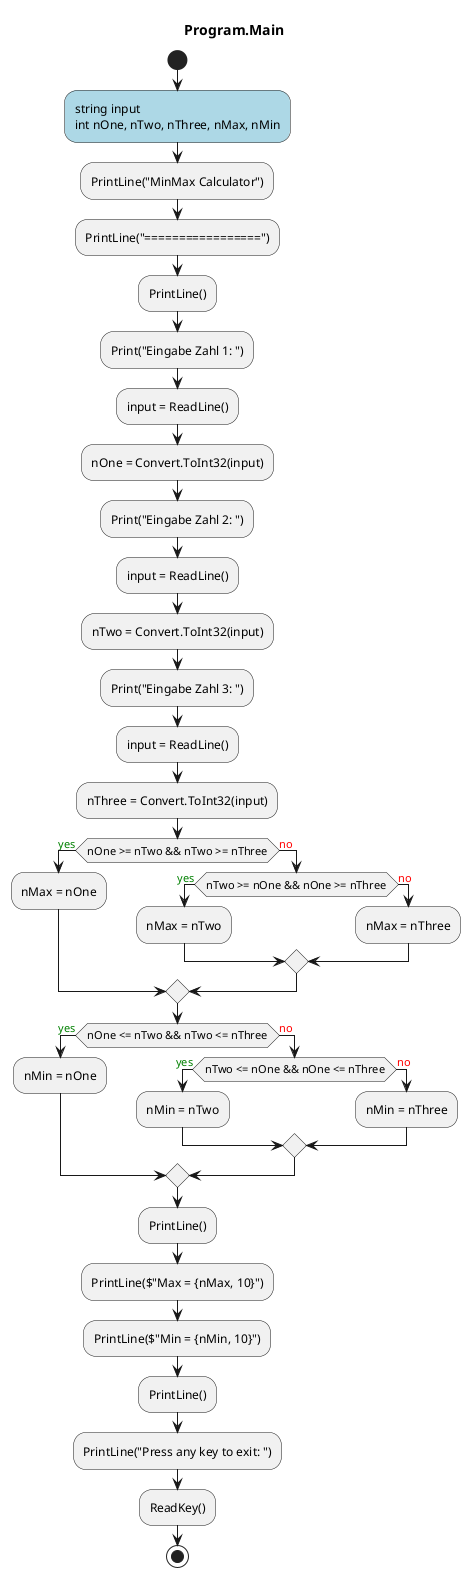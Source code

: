 @startuml Program.Main
title Program.Main
start
#LightBlue:string input
int nOne, nTwo, nThree, nMax, nMin;
:PrintLine("MinMax Calculator");
:PrintLine("=================");
:PrintLine();
:Print("Eingabe Zahl 1: ");
:input = ReadLine();
:nOne = Convert.ToInt32(input);
:Print("Eingabe Zahl 2: ");
:input = ReadLine();
:nTwo = Convert.ToInt32(input);
:Print("Eingabe Zahl 3: ");
:input = ReadLine();
:nThree = Convert.ToInt32(input);
if (nOne >= nTwo && nTwo >= nThree) then (<color:green>yes)
    :nMax = nOne;
  else (<color:red>no)
    if (nTwo >= nOne && nOne >= nThree) then (<color:green>yes)
        :nMax = nTwo;
      else (<color:red>no)
          :nMax = nThree;
    endif
endif
if (nOne <= nTwo && nTwo <= nThree) then (<color:green>yes)
    :nMin = nOne;
  else (<color:red>no)
    if (nTwo <= nOne && nOne <= nThree) then (<color:green>yes)
        :nMin = nTwo;
      else (<color:red>no)
          :nMin = nThree;
    endif
endif
:PrintLine();
:PrintLine($"Max = {nMax, 10}");
:PrintLine($"Min = {nMin, 10}");
:PrintLine();
:PrintLine("Press any key to exit: ");
:ReadKey();
stop
@enduml
